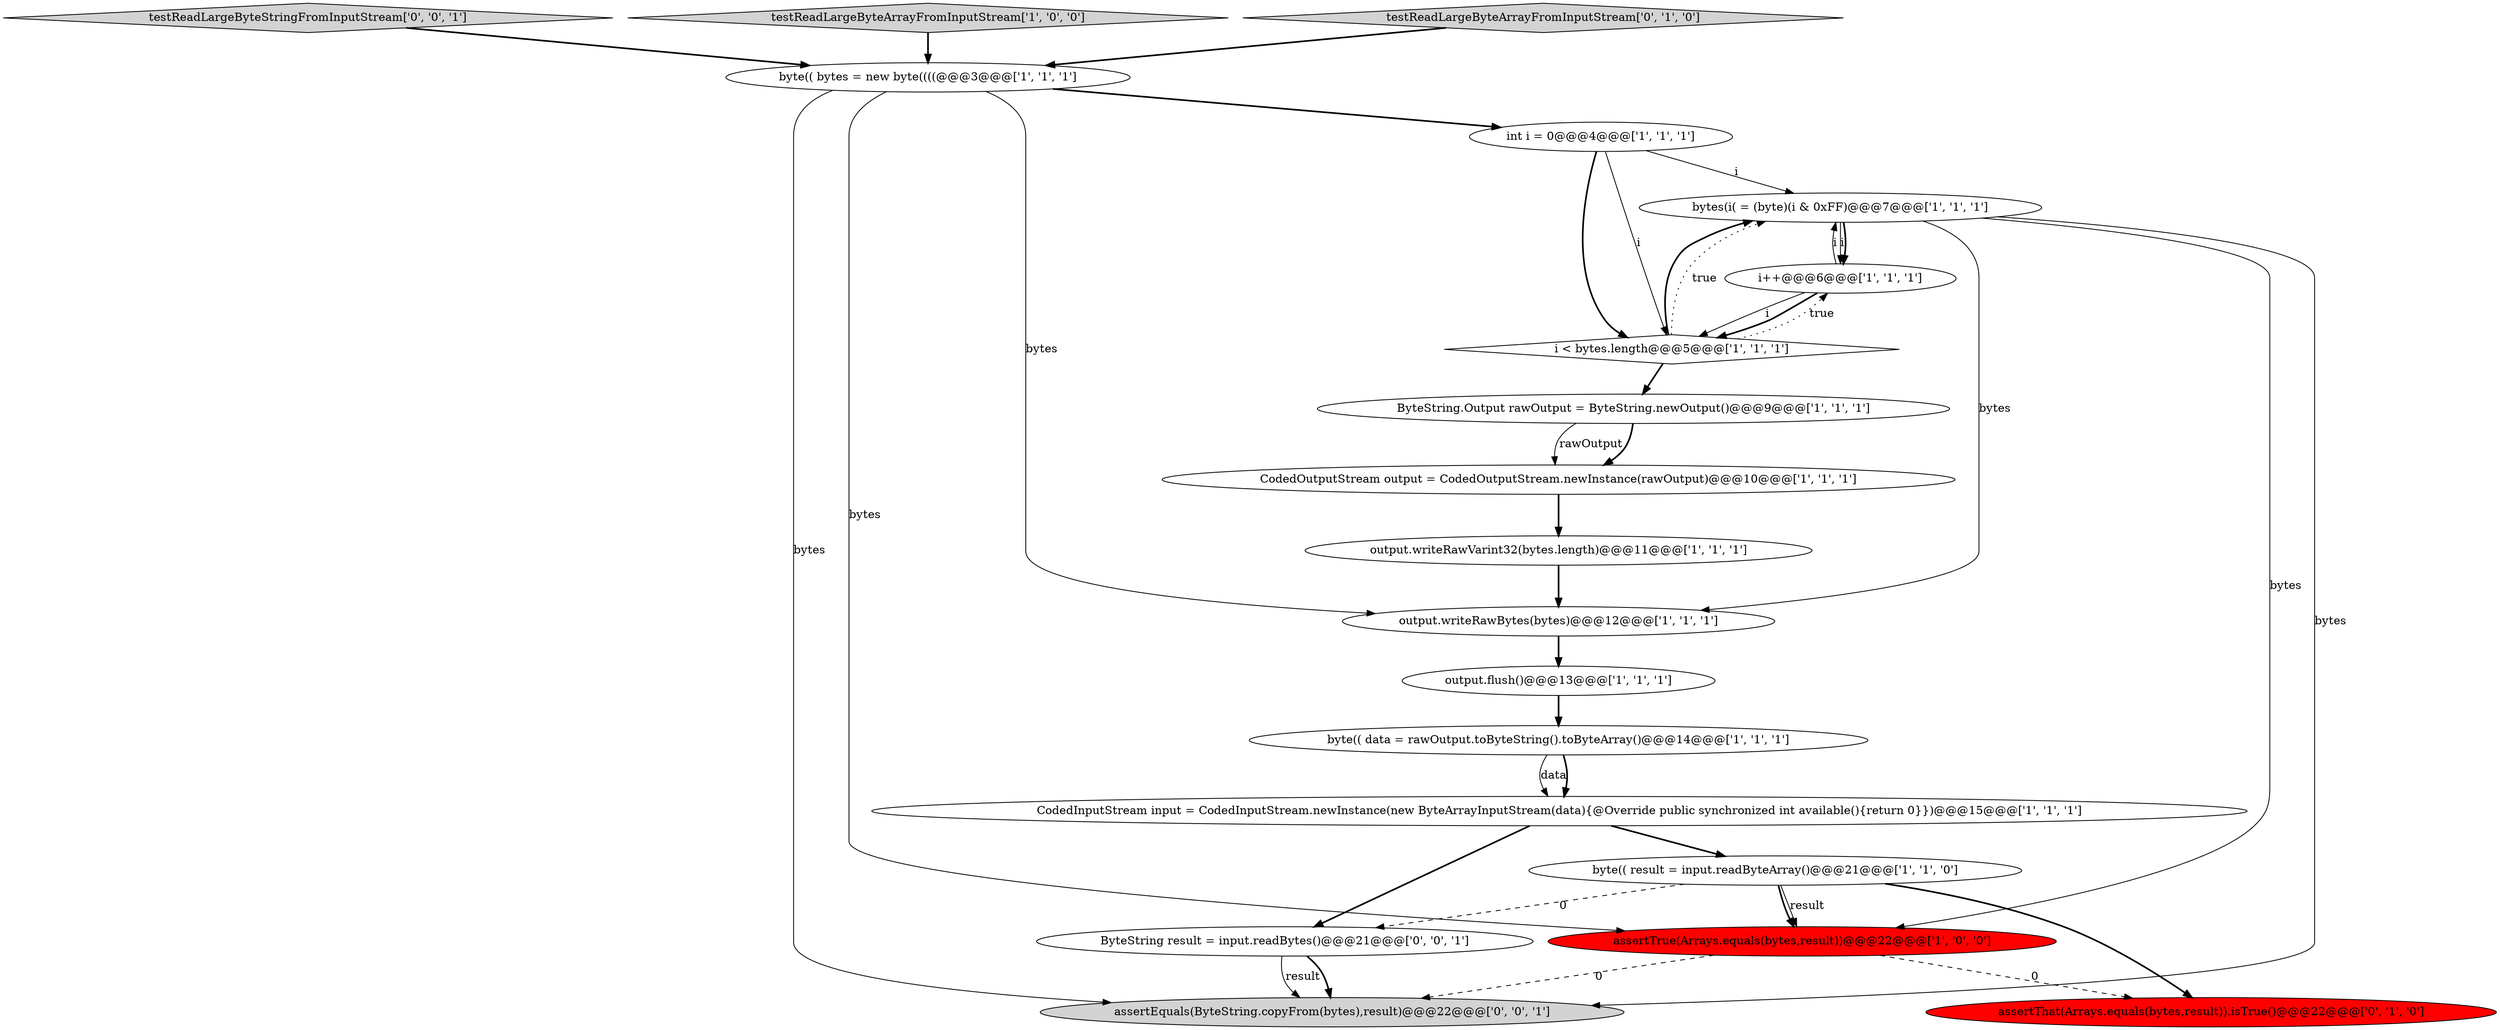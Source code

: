 digraph {
4 [style = filled, label = "bytes(i( = (byte)(i & 0xFF)@@@7@@@['1', '1', '1']", fillcolor = white, shape = ellipse image = "AAA0AAABBB1BBB"];
17 [style = filled, label = "assertEquals(ByteString.copyFrom(bytes),result)@@@22@@@['0', '0', '1']", fillcolor = lightgray, shape = ellipse image = "AAA0AAABBB3BBB"];
10 [style = filled, label = "byte(( bytes = new byte((((@@@3@@@['1', '1', '1']", fillcolor = white, shape = ellipse image = "AAA0AAABBB1BBB"];
11 [style = filled, label = "i++@@@6@@@['1', '1', '1']", fillcolor = white, shape = ellipse image = "AAA0AAABBB1BBB"];
0 [style = filled, label = "int i = 0@@@4@@@['1', '1', '1']", fillcolor = white, shape = ellipse image = "AAA0AAABBB1BBB"];
15 [style = filled, label = "assertThat(Arrays.equals(bytes,result)).isTrue()@@@22@@@['0', '1', '0']", fillcolor = red, shape = ellipse image = "AAA1AAABBB2BBB"];
2 [style = filled, label = "output.writeRawBytes(bytes)@@@12@@@['1', '1', '1']", fillcolor = white, shape = ellipse image = "AAA0AAABBB1BBB"];
3 [style = filled, label = "i < bytes.length@@@5@@@['1', '1', '1']", fillcolor = white, shape = diamond image = "AAA0AAABBB1BBB"];
12 [style = filled, label = "CodedOutputStream output = CodedOutputStream.newInstance(rawOutput)@@@10@@@['1', '1', '1']", fillcolor = white, shape = ellipse image = "AAA0AAABBB1BBB"];
14 [style = filled, label = "assertTrue(Arrays.equals(bytes,result))@@@22@@@['1', '0', '0']", fillcolor = red, shape = ellipse image = "AAA1AAABBB1BBB"];
19 [style = filled, label = "testReadLargeByteStringFromInputStream['0', '0', '1']", fillcolor = lightgray, shape = diamond image = "AAA0AAABBB3BBB"];
7 [style = filled, label = "testReadLargeByteArrayFromInputStream['1', '0', '0']", fillcolor = lightgray, shape = diamond image = "AAA0AAABBB1BBB"];
16 [style = filled, label = "testReadLargeByteArrayFromInputStream['0', '1', '0']", fillcolor = lightgray, shape = diamond image = "AAA0AAABBB2BBB"];
9 [style = filled, label = "byte(( data = rawOutput.toByteString().toByteArray()@@@14@@@['1', '1', '1']", fillcolor = white, shape = ellipse image = "AAA0AAABBB1BBB"];
13 [style = filled, label = "CodedInputStream input = CodedInputStream.newInstance(new ByteArrayInputStream(data){@Override public synchronized int available(){return 0}})@@@15@@@['1', '1', '1']", fillcolor = white, shape = ellipse image = "AAA0AAABBB1BBB"];
8 [style = filled, label = "ByteString.Output rawOutput = ByteString.newOutput()@@@9@@@['1', '1', '1']", fillcolor = white, shape = ellipse image = "AAA0AAABBB1BBB"];
5 [style = filled, label = "byte(( result = input.readByteArray()@@@21@@@['1', '1', '0']", fillcolor = white, shape = ellipse image = "AAA0AAABBB1BBB"];
6 [style = filled, label = "output.writeRawVarint32(bytes.length)@@@11@@@['1', '1', '1']", fillcolor = white, shape = ellipse image = "AAA0AAABBB1BBB"];
18 [style = filled, label = "ByteString result = input.readBytes()@@@21@@@['0', '0', '1']", fillcolor = white, shape = ellipse image = "AAA0AAABBB3BBB"];
1 [style = filled, label = "output.flush()@@@13@@@['1', '1', '1']", fillcolor = white, shape = ellipse image = "AAA0AAABBB1BBB"];
0->3 [style = bold, label=""];
3->11 [style = dotted, label="true"];
4->11 [style = solid, label="i"];
4->17 [style = solid, label="bytes"];
11->4 [style = solid, label="i"];
7->10 [style = bold, label=""];
16->10 [style = bold, label=""];
2->1 [style = bold, label=""];
18->17 [style = solid, label="result"];
18->17 [style = bold, label=""];
10->14 [style = solid, label="bytes"];
5->15 [style = bold, label=""];
3->4 [style = dotted, label="true"];
19->10 [style = bold, label=""];
11->3 [style = solid, label="i"];
5->14 [style = bold, label=""];
0->4 [style = solid, label="i"];
5->18 [style = dashed, label="0"];
12->6 [style = bold, label=""];
3->4 [style = bold, label=""];
14->15 [style = dashed, label="0"];
8->12 [style = solid, label="rawOutput"];
1->9 [style = bold, label=""];
4->14 [style = solid, label="bytes"];
6->2 [style = bold, label=""];
4->2 [style = solid, label="bytes"];
11->3 [style = bold, label=""];
3->8 [style = bold, label=""];
9->13 [style = solid, label="data"];
10->0 [style = bold, label=""];
0->3 [style = solid, label="i"];
5->14 [style = solid, label="result"];
13->5 [style = bold, label=""];
14->17 [style = dashed, label="0"];
4->11 [style = bold, label=""];
10->2 [style = solid, label="bytes"];
10->17 [style = solid, label="bytes"];
8->12 [style = bold, label=""];
13->18 [style = bold, label=""];
9->13 [style = bold, label=""];
}
